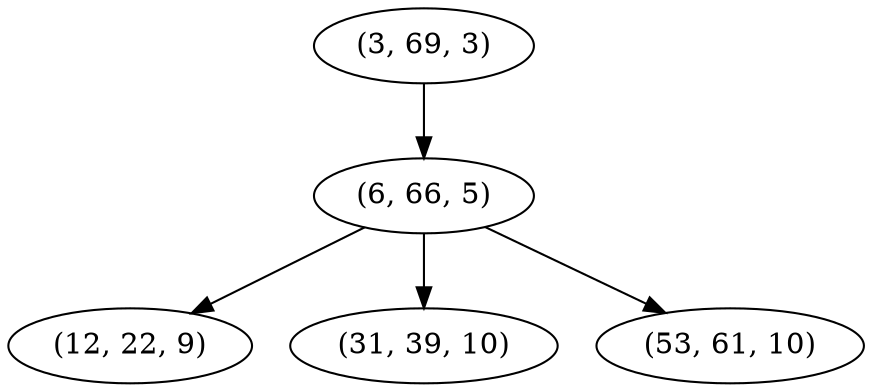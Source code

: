 digraph tree {
    "(3, 69, 3)";
    "(6, 66, 5)";
    "(12, 22, 9)";
    "(31, 39, 10)";
    "(53, 61, 10)";
    "(3, 69, 3)" -> "(6, 66, 5)";
    "(6, 66, 5)" -> "(12, 22, 9)";
    "(6, 66, 5)" -> "(31, 39, 10)";
    "(6, 66, 5)" -> "(53, 61, 10)";
}
